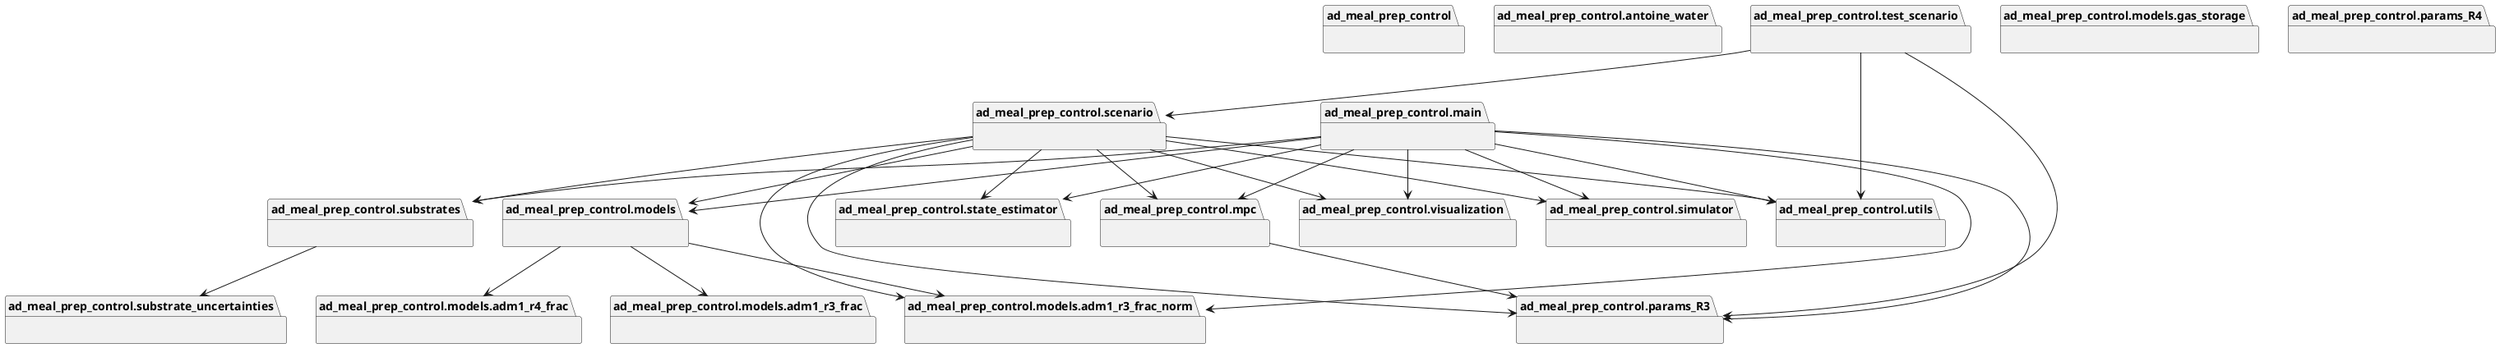 @startuml packages
set namespaceSeparator none
package "ad_meal_prep_control" as ad_meal_prep_control {
}
package "ad_meal_prep_control.antoine_water" as ad_meal_prep_control.antoine_water {
}
package "ad_meal_prep_control.main" as ad_meal_prep_control.main {
}
package "ad_meal_prep_control.models" as ad_meal_prep_control.models {
}
package "ad_meal_prep_control.models.adm1_r3_frac" as ad_meal_prep_control.models.adm1_r3_frac {
}
package "ad_meal_prep_control.models.adm1_r3_frac_norm" as ad_meal_prep_control.models.adm1_r3_frac_norm {
}
package "ad_meal_prep_control.models.adm1_r4_frac" as ad_meal_prep_control.models.adm1_r4_frac {
}
package "ad_meal_prep_control.models.gas_storage" as ad_meal_prep_control.models.gas_storage {
}
package "ad_meal_prep_control.mpc" as ad_meal_prep_control.mpc {
}
package "ad_meal_prep_control.params_R3" as ad_meal_prep_control.params_R3 {
}
package "ad_meal_prep_control.params_R4" as ad_meal_prep_control.params_R4 {
}
package "ad_meal_prep_control.scenario" as ad_meal_prep_control.scenario {
}
package "ad_meal_prep_control.simulator" as ad_meal_prep_control.simulator {
}
package "ad_meal_prep_control.state_estimator" as ad_meal_prep_control.state_estimator {
}
package "ad_meal_prep_control.substrate_uncertainties" as ad_meal_prep_control.substrate_uncertainties {
}
package "ad_meal_prep_control.substrates" as ad_meal_prep_control.substrates {
}
package "ad_meal_prep_control.test_scenario" as ad_meal_prep_control.test_scenario {
}
package "ad_meal_prep_control.utils" as ad_meal_prep_control.utils {
}
package "ad_meal_prep_control.visualization" as ad_meal_prep_control.visualization {
}
ad_meal_prep_control.main --> ad_meal_prep_control.models
ad_meal_prep_control.main --> ad_meal_prep_control.models.adm1_r3_frac_norm
ad_meal_prep_control.main --> ad_meal_prep_control.mpc
ad_meal_prep_control.main --> ad_meal_prep_control.params_R3
ad_meal_prep_control.main --> ad_meal_prep_control.simulator
ad_meal_prep_control.main --> ad_meal_prep_control.state_estimator
ad_meal_prep_control.main --> ad_meal_prep_control.substrates
ad_meal_prep_control.main --> ad_meal_prep_control.utils
ad_meal_prep_control.main --> ad_meal_prep_control.visualization
ad_meal_prep_control.models --> ad_meal_prep_control.models.adm1_r3_frac
ad_meal_prep_control.models --> ad_meal_prep_control.models.adm1_r3_frac_norm
ad_meal_prep_control.models --> ad_meal_prep_control.models.adm1_r4_frac
ad_meal_prep_control.mpc --> ad_meal_prep_control.params_R3
ad_meal_prep_control.scenario --> ad_meal_prep_control.models
ad_meal_prep_control.scenario --> ad_meal_prep_control.models.adm1_r3_frac_norm
ad_meal_prep_control.scenario --> ad_meal_prep_control.mpc
ad_meal_prep_control.scenario --> ad_meal_prep_control.params_R3
ad_meal_prep_control.scenario --> ad_meal_prep_control.simulator
ad_meal_prep_control.scenario --> ad_meal_prep_control.state_estimator
ad_meal_prep_control.scenario --> ad_meal_prep_control.substrates
ad_meal_prep_control.scenario --> ad_meal_prep_control.utils
ad_meal_prep_control.scenario --> ad_meal_prep_control.visualization
ad_meal_prep_control.substrates --> ad_meal_prep_control.substrate_uncertainties
ad_meal_prep_control.test_scenario --> ad_meal_prep_control.params_R3
ad_meal_prep_control.test_scenario --> ad_meal_prep_control.scenario
ad_meal_prep_control.test_scenario --> ad_meal_prep_control.utils
@enduml
